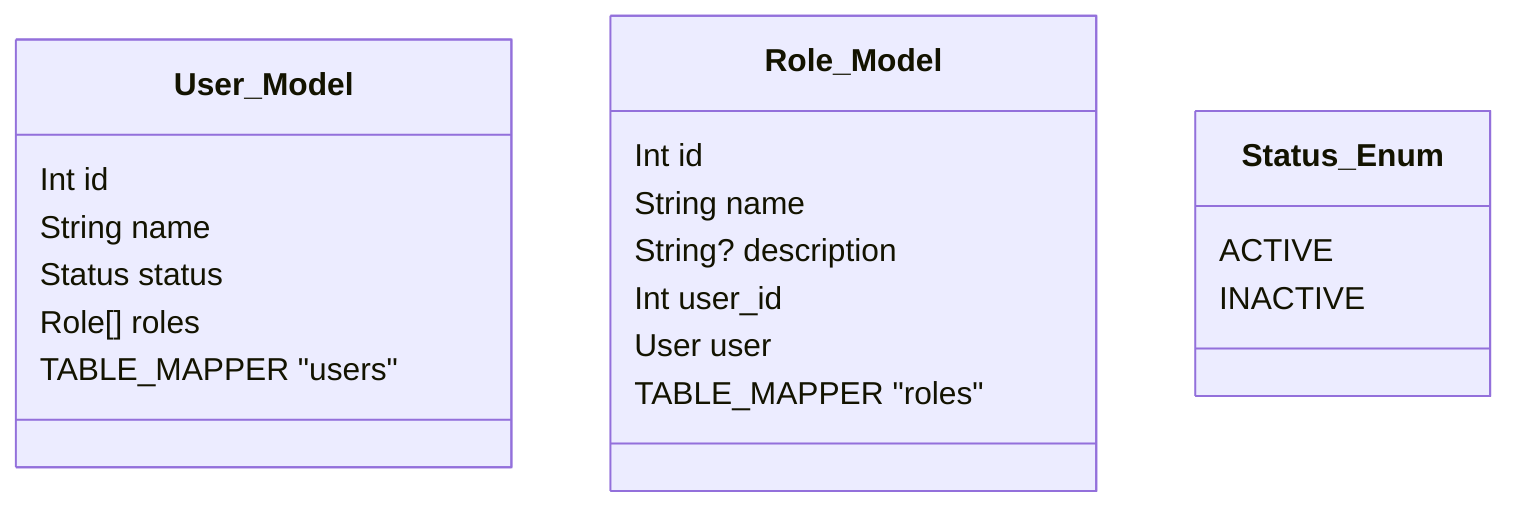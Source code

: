 classDiagram
	class User_Model {
		Int id
		String name
		Status status
		Role[] roles
		TABLE_MAPPER "users"
	}
	class Role_Model {
		Int id
		String name
		String? description
		Int user_id
		User user
		TABLE_MAPPER "roles"
	}
	class Status_Enum {
		ACTIVE
		INACTIVE
	}